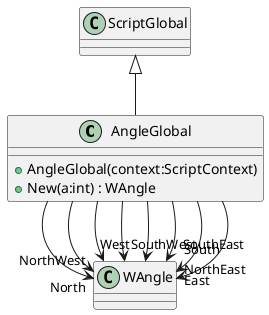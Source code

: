 @startuml
class AngleGlobal {
    + AngleGlobal(context:ScriptContext)
    + New(a:int) : WAngle
}
ScriptGlobal <|-- AngleGlobal
AngleGlobal --> "North" WAngle
AngleGlobal --> "NorthWest" WAngle
AngleGlobal --> "West" WAngle
AngleGlobal --> "SouthWest" WAngle
AngleGlobal --> "South" WAngle
AngleGlobal --> "SouthEast" WAngle
AngleGlobal --> "East" WAngle
AngleGlobal --> "NorthEast" WAngle
@enduml
